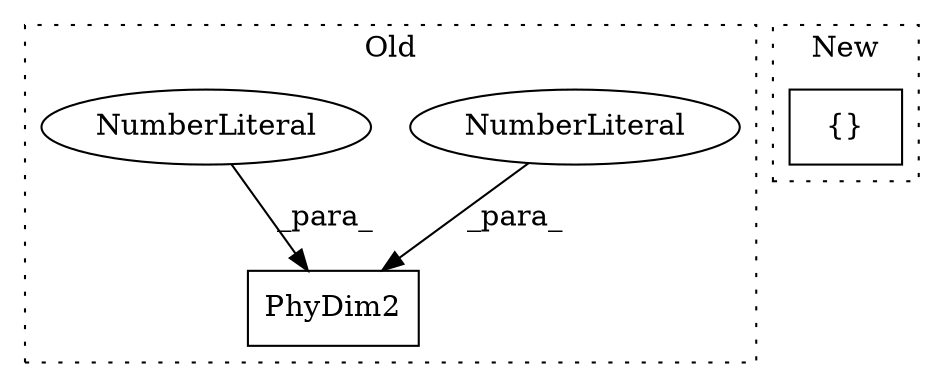 digraph G {
subgraph cluster0 {
1 [label="PhyDim2" a="32" s="5527,5538" l="8,1" shape="box"];
3 [label="NumberLiteral" a="34" s="5535" l="1" shape="ellipse"];
4 [label="NumberLiteral" a="34" s="5537" l="1" shape="ellipse"];
label = "Old";
style="dotted";
}
subgraph cluster1 {
2 [label="{}" a="4" s="5807,5825" l="1,1" shape="box"];
label = "New";
style="dotted";
}
3 -> 1 [label="_para_"];
4 -> 1 [label="_para_"];
}